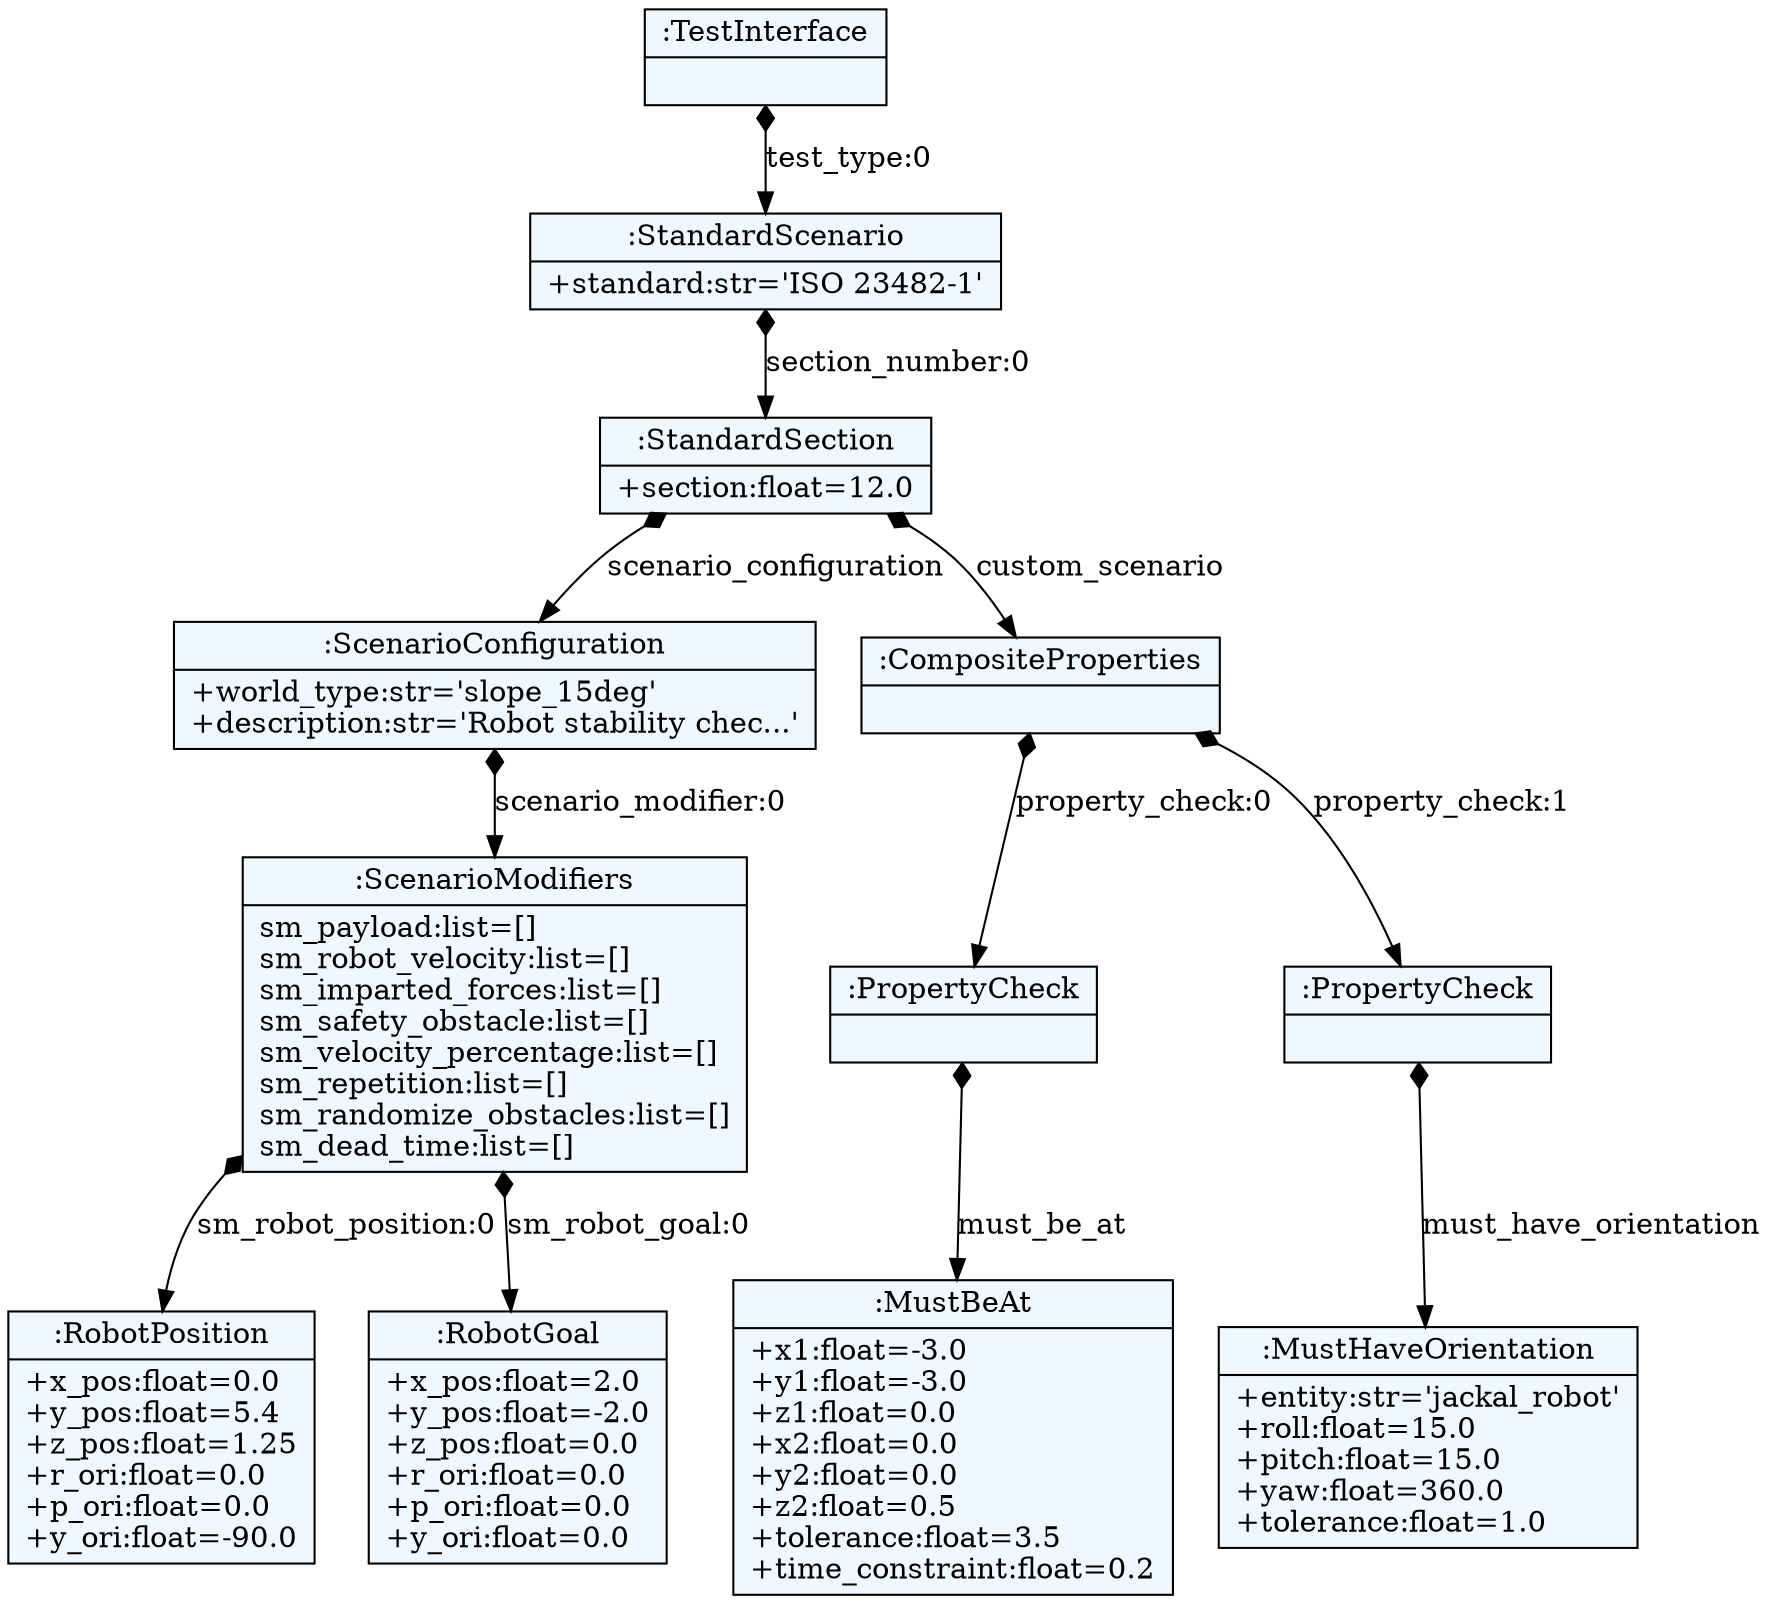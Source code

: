 
    digraph textX {
    fontname = "Bitstream Vera Sans"
    fontsize = 8
    node[
        shape=record,
        style=filled,
        fillcolor=aliceblue
    ]
    nodesep = 0.3
    edge[dir=black,arrowtail=empty]


140522408799968 -> 140522408798768 [label="test_type:0" arrowtail=diamond dir=both]
140522408798768 -> 140522408799488 [label="section_number:0" arrowtail=diamond dir=both]
140522408799488 -> 140522408799200 [label="scenario_configuration" arrowtail=diamond dir=both]
140522408799200 -> 140522408833136 [label="scenario_modifier:0" arrowtail=diamond dir=both]
140522408833136 -> 140522408836640 [label="sm_robot_position:0" arrowtail=diamond dir=both]
140522408836640[label="{:RobotPosition|+x_pos:float=0.0\l+y_pos:float=5.4\l+z_pos:float=1.25\l+r_ori:float=0.0\l+p_ori:float=0.0\l+y_ori:float=-90.0\l}"]
140522408833136 -> 140522408836256 [label="sm_robot_goal:0" arrowtail=diamond dir=both]
140522408836256[label="{:RobotGoal|+x_pos:float=2.0\l+y_pos:float=-2.0\l+z_pos:float=0.0\l+r_ori:float=0.0\l+p_ori:float=0.0\l+y_ori:float=0.0\l}"]
140522408833136[label="{:ScenarioModifiers|sm_payload:list=[]\lsm_robot_velocity:list=[]\lsm_imparted_forces:list=[]\lsm_safety_obstacle:list=[]\lsm_velocity_percentage:list=[]\lsm_repetition:list=[]\lsm_randomize_obstacles:list=[]\lsm_dead_time:list=[]\l}"]
140522408799200[label="{:ScenarioConfiguration|+world_type:str='slope_15deg'\l+description:str='Robot stability chec...'\l}"]
140522408799488 -> 140522408800160 [label="custom_scenario" arrowtail=diamond dir=both]
140522408800160 -> 140522408836304 [label="property_check:0" arrowtail=diamond dir=both]
140522408836304 -> 140522408835968 [label="must_be_at" arrowtail=diamond dir=both]
140522408835968[label="{:MustBeAt|+x1:float=-3.0\l+y1:float=-3.0\l+z1:float=0.0\l+x2:float=0.0\l+y2:float=0.0\l+z2:float=0.5\l+tolerance:float=3.5\l+time_constraint:float=0.2\l}"]
140522408836304[label="{:PropertyCheck|}"]
140522408800160 -> 140522408835920 [label="property_check:1" arrowtail=diamond dir=both]
140522408835920 -> 140522408835632 [label="must_have_orientation" arrowtail=diamond dir=both]
140522408835632[label="{:MustHaveOrientation|+entity:str='jackal_robot'\l+roll:float=15.0\l+pitch:float=15.0\l+yaw:float=360.0\l+tolerance:float=1.0\l}"]
140522408835920[label="{:PropertyCheck|}"]
140522408800160[label="{:CompositeProperties|}"]
140522408799488[label="{:StandardSection|+section:float=12.0\l}"]
140522408798768[label="{:StandardScenario|+standard:str='ISO 23482-1'\l}"]
140522408799968[label="{:TestInterface|}"]

}
